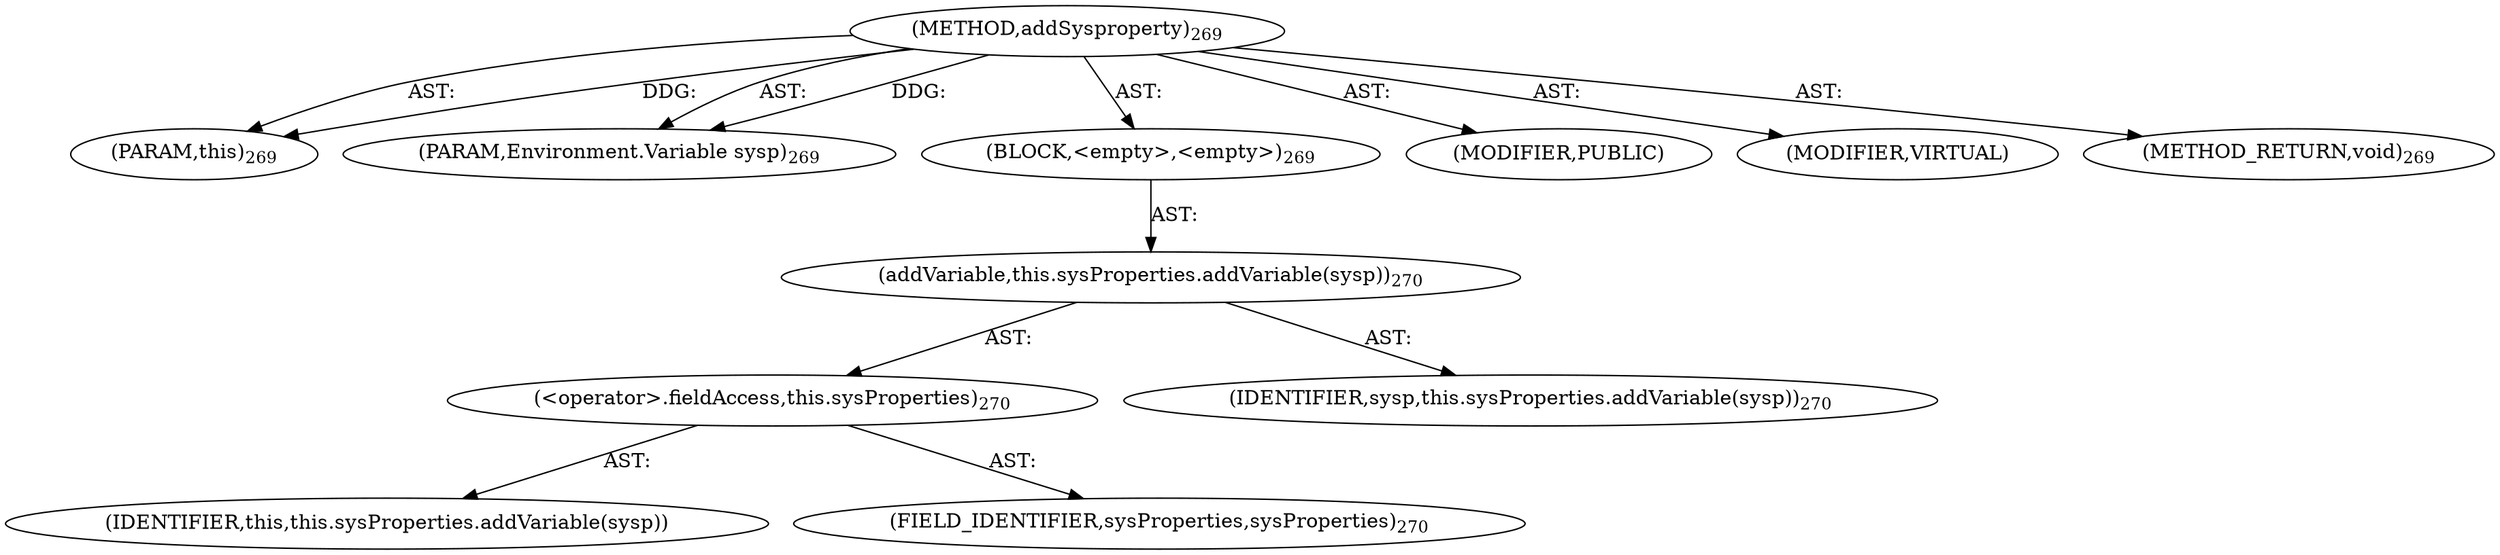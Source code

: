 digraph "addSysproperty" {  
"111669149708" [label = <(METHOD,addSysproperty)<SUB>269</SUB>> ]
"115964117015" [label = <(PARAM,this)<SUB>269</SUB>> ]
"115964117016" [label = <(PARAM,Environment.Variable sysp)<SUB>269</SUB>> ]
"25769803806" [label = <(BLOCK,&lt;empty&gt;,&lt;empty&gt;)<SUB>269</SUB>> ]
"30064771223" [label = <(addVariable,this.sysProperties.addVariable(sysp))<SUB>270</SUB>> ]
"30064771224" [label = <(&lt;operator&gt;.fieldAccess,this.sysProperties)<SUB>270</SUB>> ]
"68719476868" [label = <(IDENTIFIER,this,this.sysProperties.addVariable(sysp))> ]
"55834574876" [label = <(FIELD_IDENTIFIER,sysProperties,sysProperties)<SUB>270</SUB>> ]
"68719476869" [label = <(IDENTIFIER,sysp,this.sysProperties.addVariable(sysp))<SUB>270</SUB>> ]
"133143986211" [label = <(MODIFIER,PUBLIC)> ]
"133143986212" [label = <(MODIFIER,VIRTUAL)> ]
"128849018892" [label = <(METHOD_RETURN,void)<SUB>269</SUB>> ]
  "111669149708" -> "115964117015"  [ label = "AST: "] 
  "111669149708" -> "115964117016"  [ label = "AST: "] 
  "111669149708" -> "25769803806"  [ label = "AST: "] 
  "111669149708" -> "133143986211"  [ label = "AST: "] 
  "111669149708" -> "133143986212"  [ label = "AST: "] 
  "111669149708" -> "128849018892"  [ label = "AST: "] 
  "25769803806" -> "30064771223"  [ label = "AST: "] 
  "30064771223" -> "30064771224"  [ label = "AST: "] 
  "30064771223" -> "68719476869"  [ label = "AST: "] 
  "30064771224" -> "68719476868"  [ label = "AST: "] 
  "30064771224" -> "55834574876"  [ label = "AST: "] 
  "111669149708" -> "115964117015"  [ label = "DDG: "] 
  "111669149708" -> "115964117016"  [ label = "DDG: "] 
}
